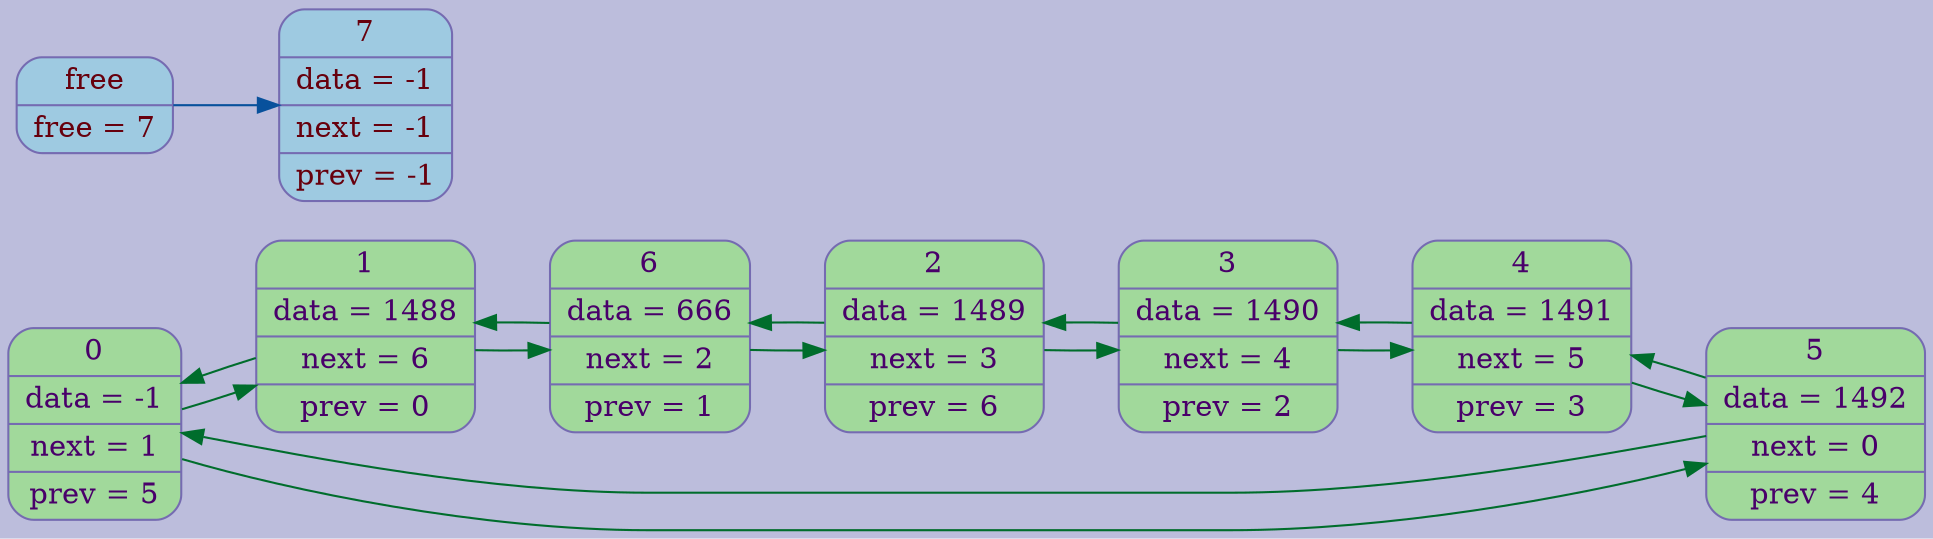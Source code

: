 digraph G{
rankdir=LR;
bgcolor="#bcbddc";
node[style=filled, color="#756bb1", fillcolor="#a1d99b", fontcolor="#49006a", fontsize=14];
elem0[shape="Mrecord", label="0 | data = -1 | next = 1 | prev = 5"];
elem1[shape="Mrecord", label="1 | data = 1488 | next = 6 | prev = 0"];
elem6[shape="Mrecord", label="6 | data = 666 | next = 2 | prev = 1"];
elem2[shape="Mrecord", label="2 | data = 1489 | next = 3 | prev = 6"];
elem3[shape="Mrecord", label="3 | data = 1490 | next = 4 | prev = 2"];
elem4[shape="Mrecord", label="4 | data = 1491 | next = 5 | prev = 3"];
elem5[shape="Mrecord", label="5 | data = 1492 | next = 0 | prev = 4"];
edge[color="#006d2c",fontsize=12, penwidth=1];
elem0->elem1->elem6->elem2->elem3->elem4->elem5->elem0;
edge[color="#006d2c",fontsize=12, penwidth=1];
elem0->elem5->elem4->elem3->elem2->elem6->elem1->elem0;
node[style=filled, color="#756bb1", fillcolor="#9ecae1", fontcolor="#67000d"fontsize=14];
free[shape="Mrecord", label="free | free = 7"];
free_elem7[shape="Mrecord", label="7 | data = -1 | next = -1 | prev = -1"];
edge[color="#08519c",fontsize=12, penwidth=1];
free->free_elem7;
}

